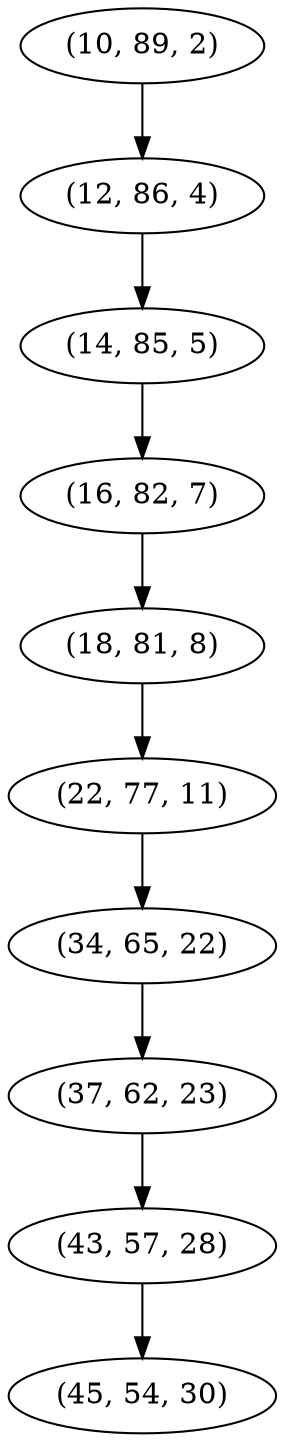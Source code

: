 digraph tree {
    "(10, 89, 2)";
    "(12, 86, 4)";
    "(14, 85, 5)";
    "(16, 82, 7)";
    "(18, 81, 8)";
    "(22, 77, 11)";
    "(34, 65, 22)";
    "(37, 62, 23)";
    "(43, 57, 28)";
    "(45, 54, 30)";
    "(10, 89, 2)" -> "(12, 86, 4)";
    "(12, 86, 4)" -> "(14, 85, 5)";
    "(14, 85, 5)" -> "(16, 82, 7)";
    "(16, 82, 7)" -> "(18, 81, 8)";
    "(18, 81, 8)" -> "(22, 77, 11)";
    "(22, 77, 11)" -> "(34, 65, 22)";
    "(34, 65, 22)" -> "(37, 62, 23)";
    "(37, 62, 23)" -> "(43, 57, 28)";
    "(43, 57, 28)" -> "(45, 54, 30)";
}
